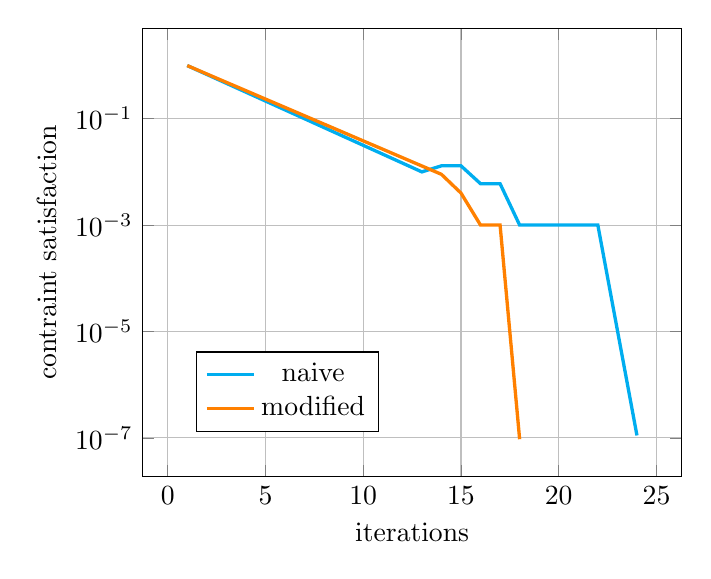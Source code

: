 \begin{tikzpicture}
\begin{axis}[xlabel={iterations}, ylabel={contraint satisfaction}, ymode=log, xmajorgrids, ymajorgrids, legend style={at={(0.1,0.1)},anchor=south west}]
    \addplot[color={cyan}, no marks, very thick]
        coordinates {
            (1,0.997)
            (2,0.0)
            (3,0.0)
            (4,0.0)
            (5,0.0)
            (6,0.0)
            (7,0.0)
            (8,0.0)
            (9,0.0)
            (10,0.0)
            (11,0.0)
            (12,0.0)
            (13,0.01)
            (14,0.013)
            (15,0.013)
            (16,0.006)
            (17,0.006)
            (18,0.001)
            (19,0.001)
            (20,0.001)
            (21,0.001)
            (22,0.001)
            (23,0.0)
            (24,1.11e-7)
        }
        ;
    \addplot+[color={orange}, no marks, very thick]
        coordinates {
            (1,0.997)
            (2,0.0)
            (3,0.0)
            (4,0.0)
            (5,0.0)
            (6,0.0)
            (7,0.0)
            (8,0.0)
            (9,0.0)
            (10,0.0)
            (11,0.0)
            (12,0.0)
            (13,0.0)
            (14,0.009)
            (15,0.004)
            (16,0.001)
            (17,0.001)
            (18,9.431e-8)
        }
        ;
    \legend{{naive},{modified}}
\end{axis}
\end{tikzpicture}
